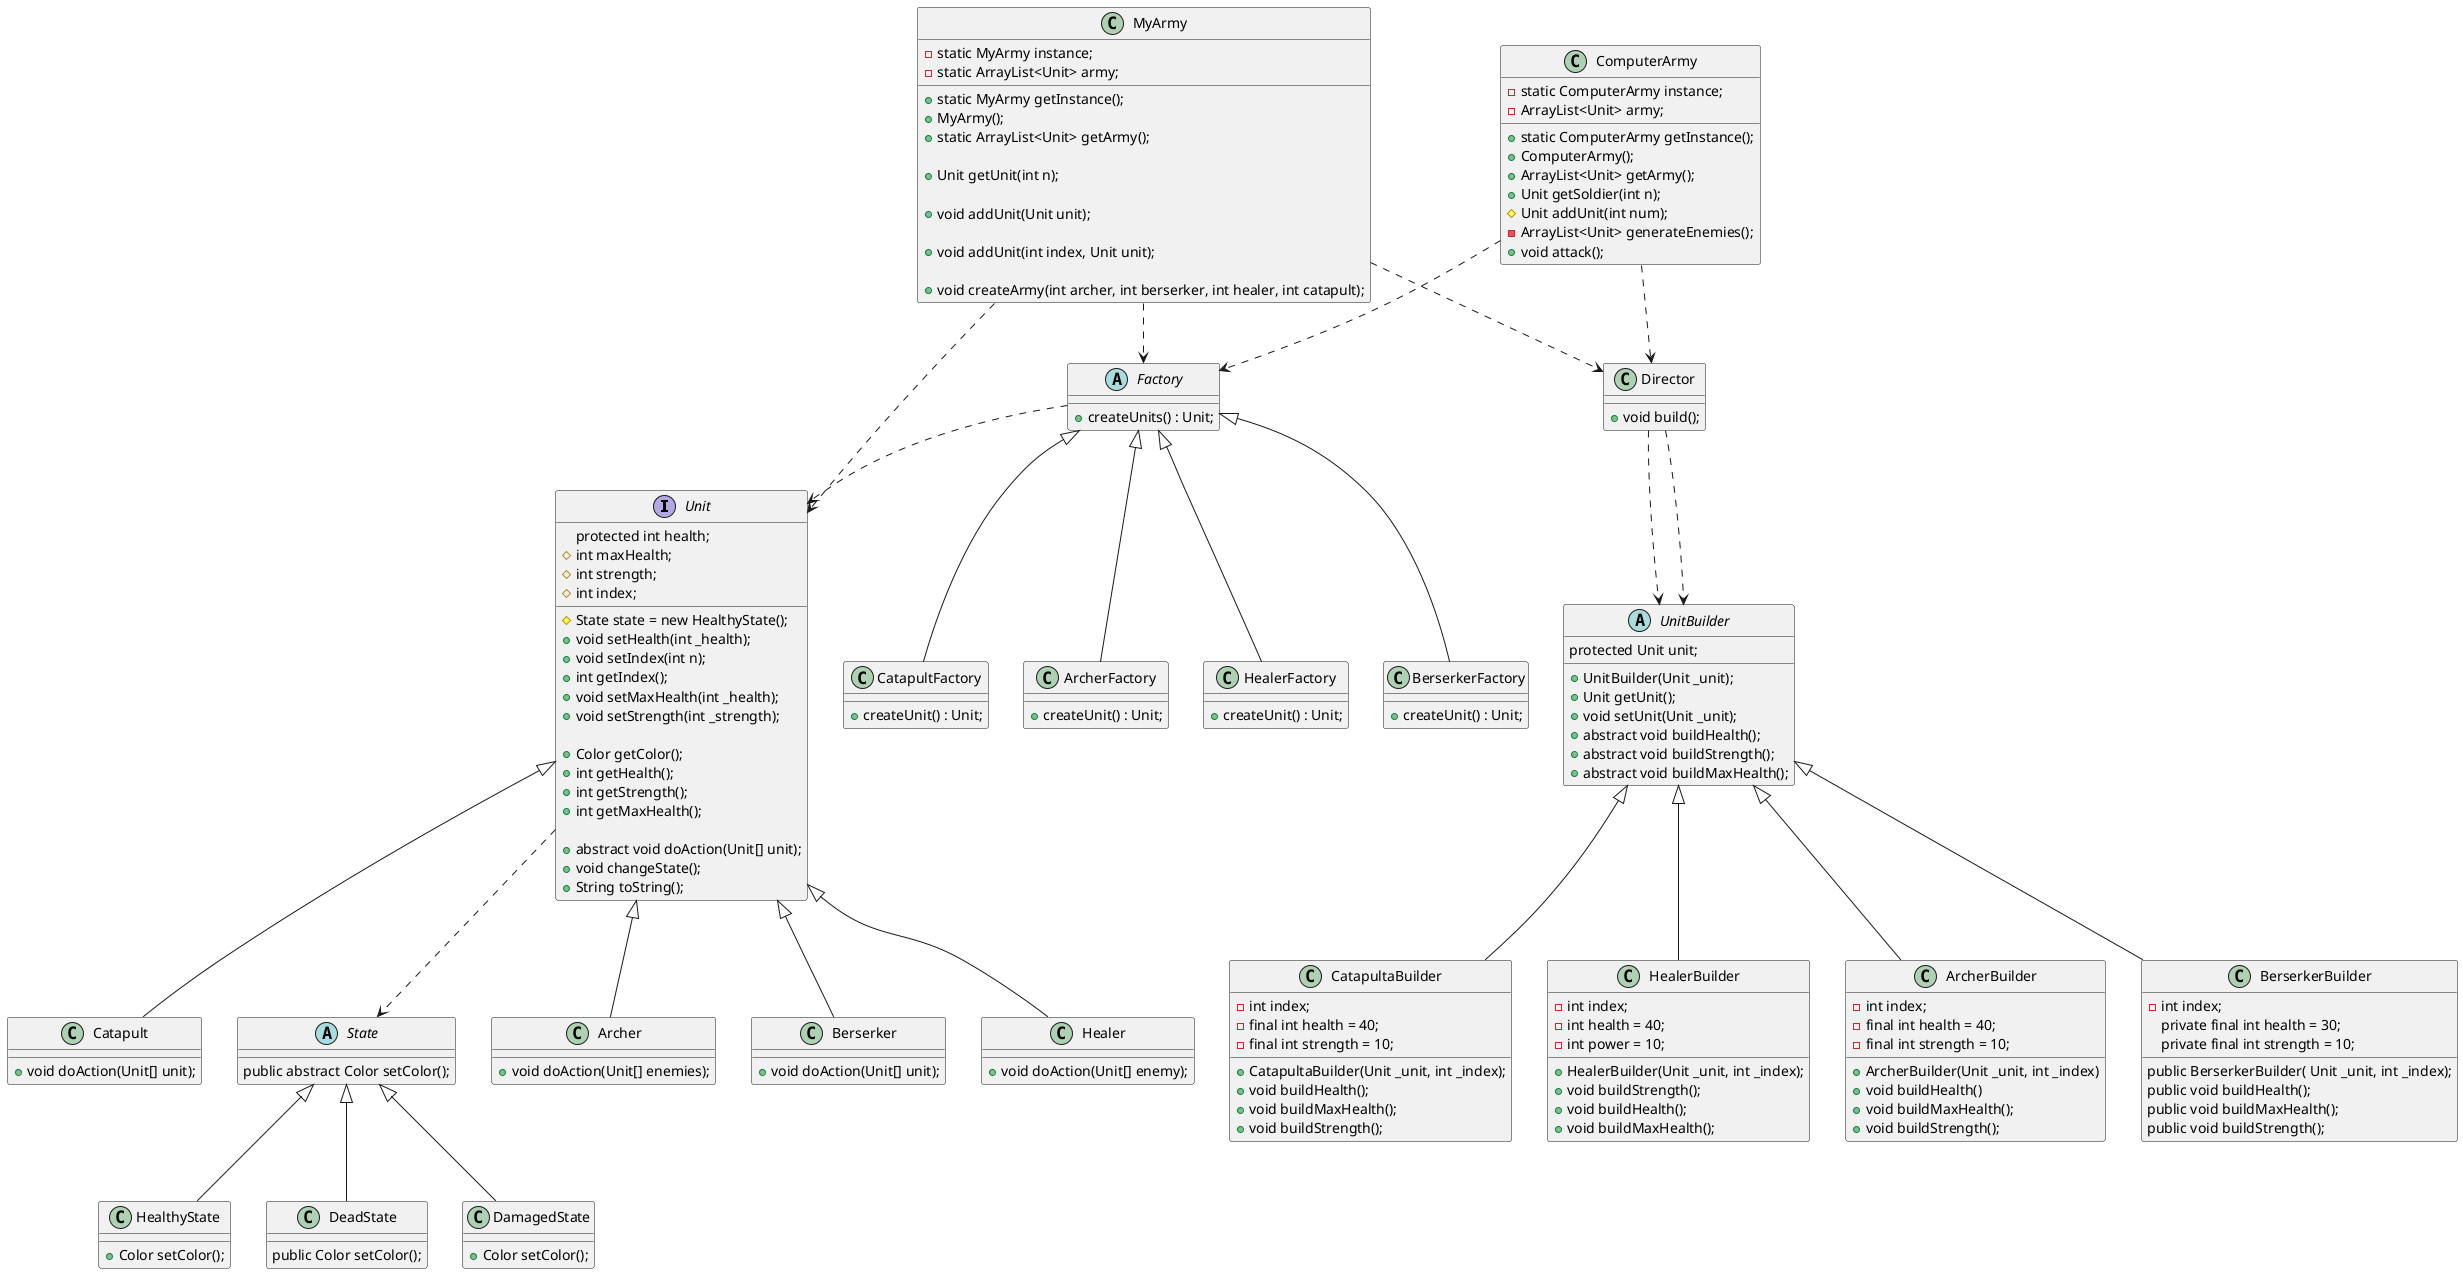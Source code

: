 @startuml
interface Unit{
  protected int health;
     # int maxHealth;
     # int strength;
     # State state = new HealthyState();
     # int index;

     + void setHealth(int _health);
     + void setIndex(int n);
     + int getIndex();
     + void setMaxHealth(int _health);
     + void setStrength(int _strength);

     + Color getColor();
     + int getHealth();
     + int getStrength();
     + int getMaxHealth();

     + abstract void doAction(Unit[] unit);
     + void changeState();
     + String toString();
}
class Archer extends Unit{
    + void doAction(Unit[] enemies);
}
class Berserker extends Unit{
    + void doAction(Unit[] unit);
}

class Healer extends Unit{
    + void doAction(Unit[] enemy);
}

class Catapult extends Unit{
    + void doAction(Unit[] unit);
}


Abstract class Factory{
+createUnits() : Unit;
}
class ArcherFactory extends Factory{
+ createUnit() : Unit;
}
class HealerFactory extends Factory{
+ createUnit() : Unit;
}
class BerserkerFactory extends Factory{
+ createUnit() : Unit;
}
class CatapultFactory extends Factory{
+ createUnit() : Unit;
}


abstract class UnitBuilder{
protected Unit unit;
    + UnitBuilder(Unit _unit);
    + Unit getUnit();
    + void setUnit(Unit _unit);
    + abstract void buildHealth();
    + abstract void buildStrength();
    + abstract void buildMaxHealth();

}
class Director{
+ void build();
}
class ArcherBuilder extends UnitBuilder {
    - int index;
    - final int health = 40;
    - final int strength = 10;
    + ArcherBuilder(Unit _unit, int _index)
    + void buildHealth()
    + void buildMaxHealth();
    + void buildStrength();
}
class BerserkerBuilder extends UnitBuilder{
    - int index;
    private final int health = 30;
    private final int strength = 10;
    public BerserkerBuilder( Unit _unit, int _index);
    public void buildHealth();
    public void buildMaxHealth();
    public void buildStrength();
}
class CatapultaBuilder extends UnitBuilder{
    - int index;
    - final int health = 40;
    - final int strength = 10;
    + CatapultaBuilder(Unit _unit, int _index);
    + void buildHealth();
    + void buildMaxHealth();
    + void buildStrength();
}
class HealerBuilder extends UnitBuilder {
     - int index;
     - int health = 40;
     - int power = 10;
     + HealerBuilder(Unit _unit, int _index);
     + void buildStrength();
     + void buildHealth();
     + void buildMaxHealth();
}

abstract class State {
    public abstract Color setColor();
}
class HealthyState extends State {
    + Color setColor();
}
class DeadState extends State {
    public Color setColor();
}
class DamagedState extends State {
    + Color setColor();
}
class ComputerArmy {
    - static ComputerArmy instance;
    + static ComputerArmy getInstance();
    - ArrayList<Unit> army;
    + ComputerArmy();
    + ArrayList<Unit> getArmy();
    + Unit getSoldier(int n);
    # Unit addUnit(int num);
    - ArrayList<Unit> generateEnemies();
    + void attack();

}
Director ..> UnitBuilder
ComputerArmy..> Director
ComputerArmy ..> Factory
Factory ..> Unit

Unit ..> State


class MyArmy {
    - static MyArmy instance;
    - static ArrayList<Unit> army;

    + static MyArmy getInstance();
    + MyArmy();
    + static ArrayList<Unit> getArmy();

    + Unit getUnit(int n);

    + void addUnit(Unit unit);

    + void addUnit(int index, Unit unit);

    + void createArmy(int archer, int berserker, int healer, int catapult);
}
MyArmy ..> Unit
Director ..> UnitBuilder
MyArmy ..> Factory
MyArmy..> Director

@enduml